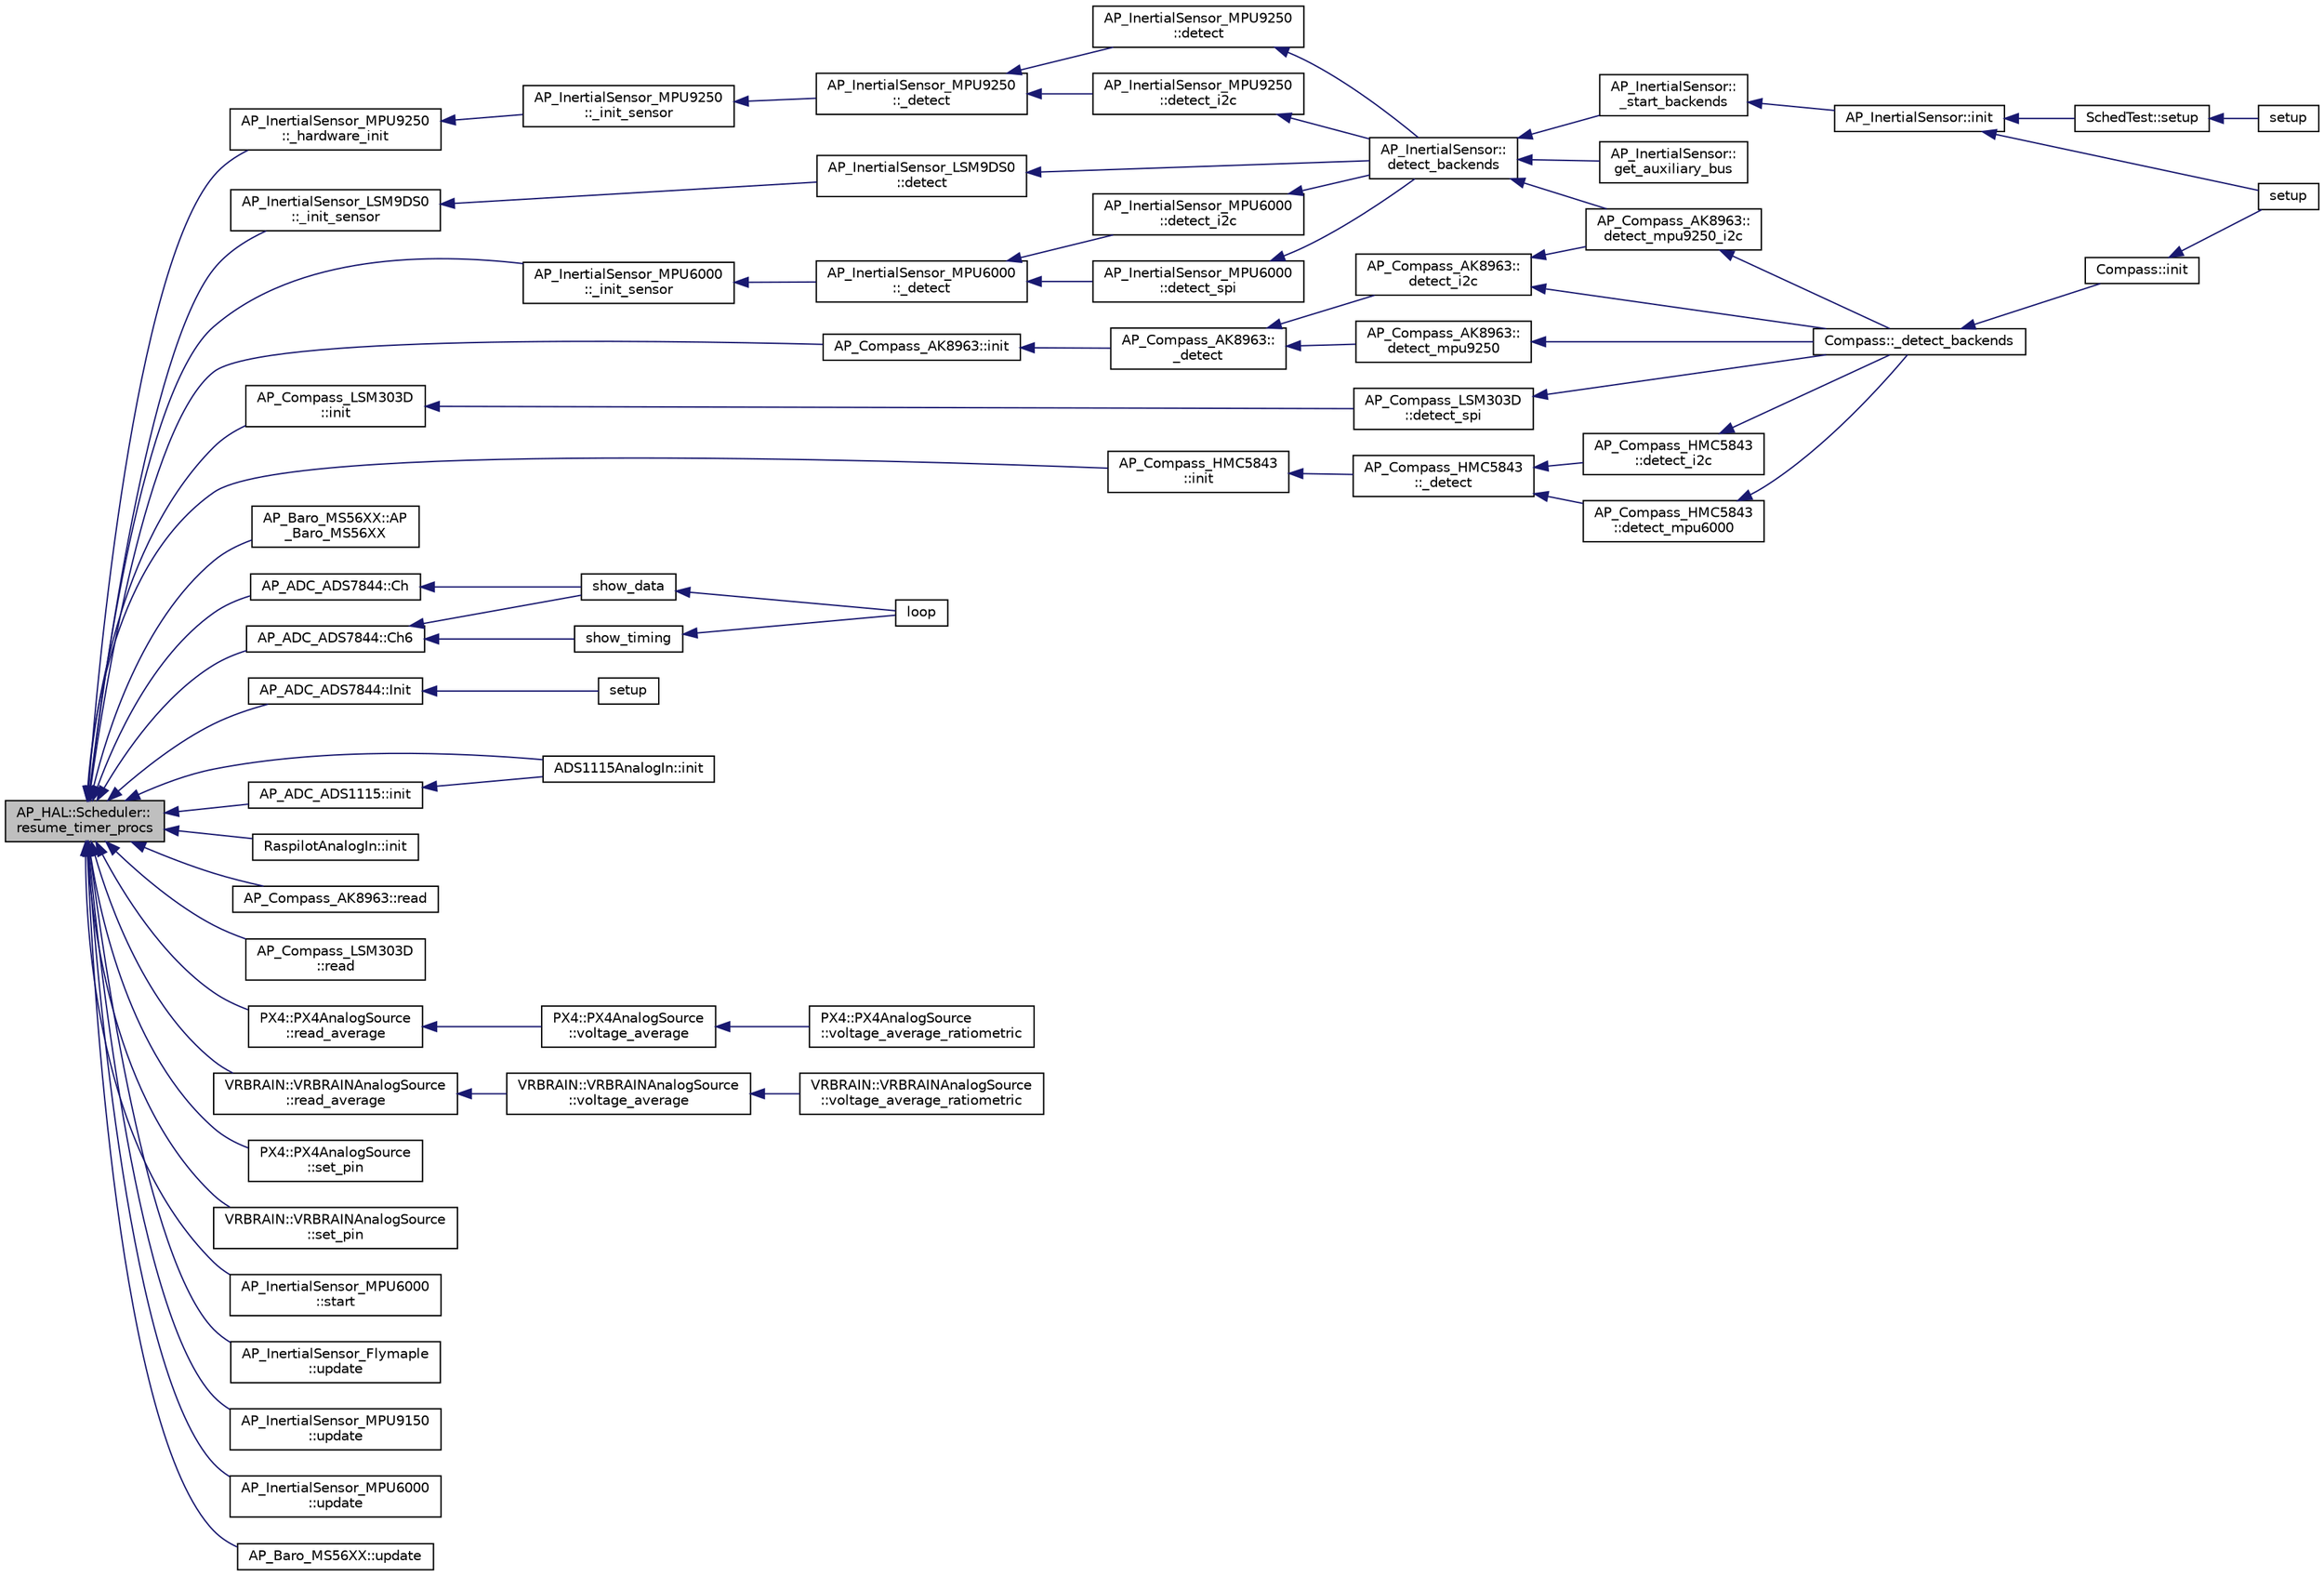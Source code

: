 digraph "AP_HAL::Scheduler::resume_timer_procs"
{
 // INTERACTIVE_SVG=YES
  edge [fontname="Helvetica",fontsize="10",labelfontname="Helvetica",labelfontsize="10"];
  node [fontname="Helvetica",fontsize="10",shape=record];
  rankdir="LR";
  Node1 [label="AP_HAL::Scheduler::\lresume_timer_procs",height=0.2,width=0.4,color="black", fillcolor="grey75", style="filled", fontcolor="black"];
  Node1 -> Node2 [dir="back",color="midnightblue",fontsize="10",style="solid",fontname="Helvetica"];
  Node2 [label="AP_InertialSensor_MPU9250\l::_hardware_init",height=0.2,width=0.4,color="black", fillcolor="white", style="filled",URL="$classAP__InertialSensor__MPU9250.html#a7915f9935d7e94cc17611d0a2927a1c9"];
  Node2 -> Node3 [dir="back",color="midnightblue",fontsize="10",style="solid",fontname="Helvetica"];
  Node3 [label="AP_InertialSensor_MPU9250\l::_init_sensor",height=0.2,width=0.4,color="black", fillcolor="white", style="filled",URL="$classAP__InertialSensor__MPU9250.html#a8eaf550b652bbf44d3c113807c3a7b27"];
  Node3 -> Node4 [dir="back",color="midnightblue",fontsize="10",style="solid",fontname="Helvetica"];
  Node4 [label="AP_InertialSensor_MPU9250\l::_detect",height=0.2,width=0.4,color="black", fillcolor="white", style="filled",URL="$classAP__InertialSensor__MPU9250.html#aa21bf1c9641b52b380aa5446d9c22729"];
  Node4 -> Node5 [dir="back",color="midnightblue",fontsize="10",style="solid",fontname="Helvetica"];
  Node5 [label="AP_InertialSensor_MPU9250\l::detect",height=0.2,width=0.4,color="black", fillcolor="white", style="filled",URL="$classAP__InertialSensor__MPU9250.html#ad855b503292ccf6630c5df05ac5893bc"];
  Node5 -> Node6 [dir="back",color="midnightblue",fontsize="10",style="solid",fontname="Helvetica"];
  Node6 [label="AP_InertialSensor::\ldetect_backends",height=0.2,width=0.4,color="black", fillcolor="white", style="filled",URL="$classAP__InertialSensor.html#a8967734e82a4f472c6d8ddd8db656804"];
  Node6 -> Node7 [dir="back",color="midnightblue",fontsize="10",style="solid",fontname="Helvetica"];
  Node7 [label="AP_InertialSensor::\l_start_backends",height=0.2,width=0.4,color="black", fillcolor="white", style="filled",URL="$classAP__InertialSensor.html#a9949b7e301b0d7a5f3e59385d2e8d97a"];
  Node7 -> Node8 [dir="back",color="midnightblue",fontsize="10",style="solid",fontname="Helvetica"];
  Node8 [label="AP_InertialSensor::init",height=0.2,width=0.4,color="black", fillcolor="white", style="filled",URL="$classAP__InertialSensor.html#ab1cdd1c7cc2a0a2631e5deadfc960e80"];
  Node8 -> Node9 [dir="back",color="midnightblue",fontsize="10",style="solid",fontname="Helvetica"];
  Node9 [label="SchedTest::setup",height=0.2,width=0.4,color="black", fillcolor="white", style="filled",URL="$classSchedTest.html#ae9afb73f76391e34d47286a516fe5292"];
  Node9 -> Node10 [dir="back",color="midnightblue",fontsize="10",style="solid",fontname="Helvetica"];
  Node10 [label="setup",height=0.2,width=0.4,color="black", fillcolor="white", style="filled",URL="$Scheduler__test_8cpp.html#a7dfd9b79bc5a37d7df40207afbc5431f"];
  Node8 -> Node11 [dir="back",color="midnightblue",fontsize="10",style="solid",fontname="Helvetica"];
  Node11 [label="setup",height=0.2,width=0.4,color="black", fillcolor="white", style="filled",URL="$AHRS__Test_8cpp.html#a7dfd9b79bc5a37d7df40207afbc5431f"];
  Node6 -> Node12 [dir="back",color="midnightblue",fontsize="10",style="solid",fontname="Helvetica"];
  Node12 [label="AP_Compass_AK8963::\ldetect_mpu9250_i2c",height=0.2,width=0.4,color="black", fillcolor="white", style="filled",URL="$classAP__Compass__AK8963.html#a0d77d55639011a39fa39a3fbfb11b9be"];
  Node12 -> Node13 [dir="back",color="midnightblue",fontsize="10",style="solid",fontname="Helvetica"];
  Node13 [label="Compass::_detect_backends",height=0.2,width=0.4,color="black", fillcolor="white", style="filled",URL="$classCompass.html#a1c48170d8c8966b22fb150b1634443ec"];
  Node13 -> Node14 [dir="back",color="midnightblue",fontsize="10",style="solid",fontname="Helvetica"];
  Node14 [label="Compass::init",height=0.2,width=0.4,color="black", fillcolor="white", style="filled",URL="$classCompass.html#a190aefc281aba88c7b16e4fc58035c5e"];
  Node14 -> Node11 [dir="back",color="midnightblue",fontsize="10",style="solid",fontname="Helvetica"];
  Node6 -> Node15 [dir="back",color="midnightblue",fontsize="10",style="solid",fontname="Helvetica"];
  Node15 [label="AP_InertialSensor::\lget_auxiliary_bus",height=0.2,width=0.4,color="black", fillcolor="white", style="filled",URL="$classAP__InertialSensor.html#ad649def5689aecaebca16cf910d77fd8"];
  Node4 -> Node16 [dir="back",color="midnightblue",fontsize="10",style="solid",fontname="Helvetica"];
  Node16 [label="AP_InertialSensor_MPU9250\l::detect_i2c",height=0.2,width=0.4,color="black", fillcolor="white", style="filled",URL="$classAP__InertialSensor__MPU9250.html#ad5d530a2bb50d34a7476898369c239d5"];
  Node16 -> Node6 [dir="back",color="midnightblue",fontsize="10",style="solid",fontname="Helvetica"];
  Node1 -> Node17 [dir="back",color="midnightblue",fontsize="10",style="solid",fontname="Helvetica"];
  Node17 [label="AP_InertialSensor_LSM9DS0\l::_init_sensor",height=0.2,width=0.4,color="black", fillcolor="white", style="filled",URL="$classAP__InertialSensor__LSM9DS0.html#a62227996a40da07a9733ace45b6b0c71"];
  Node17 -> Node18 [dir="back",color="midnightblue",fontsize="10",style="solid",fontname="Helvetica"];
  Node18 [label="AP_InertialSensor_LSM9DS0\l::detect",height=0.2,width=0.4,color="black", fillcolor="white", style="filled",URL="$classAP__InertialSensor__LSM9DS0.html#a7230ea583e99a0fb4ae49a2205ea67e8"];
  Node18 -> Node6 [dir="back",color="midnightblue",fontsize="10",style="solid",fontname="Helvetica"];
  Node1 -> Node19 [dir="back",color="midnightblue",fontsize="10",style="solid",fontname="Helvetica"];
  Node19 [label="AP_InertialSensor_MPU6000\l::_init_sensor",height=0.2,width=0.4,color="black", fillcolor="white", style="filled",URL="$classAP__InertialSensor__MPU6000.html#a50be758eef3a4d1538323bab21349d2c"];
  Node19 -> Node20 [dir="back",color="midnightblue",fontsize="10",style="solid",fontname="Helvetica"];
  Node20 [label="AP_InertialSensor_MPU6000\l::_detect",height=0.2,width=0.4,color="black", fillcolor="white", style="filled",URL="$classAP__InertialSensor__MPU6000.html#a9dd2ad096a05bf6c0a616ad8d75c0853"];
  Node20 -> Node21 [dir="back",color="midnightblue",fontsize="10",style="solid",fontname="Helvetica"];
  Node21 [label="AP_InertialSensor_MPU6000\l::detect_i2c",height=0.2,width=0.4,color="black", fillcolor="white", style="filled",URL="$classAP__InertialSensor__MPU6000.html#a1f124c85e350b17ad5313643eb0ecc98"];
  Node21 -> Node6 [dir="back",color="midnightblue",fontsize="10",style="solid",fontname="Helvetica"];
  Node20 -> Node22 [dir="back",color="midnightblue",fontsize="10",style="solid",fontname="Helvetica"];
  Node22 [label="AP_InertialSensor_MPU6000\l::detect_spi",height=0.2,width=0.4,color="black", fillcolor="white", style="filled",URL="$classAP__InertialSensor__MPU6000.html#ace4117460d79d69bcf4125dfbd38a22d"];
  Node22 -> Node6 [dir="back",color="midnightblue",fontsize="10",style="solid",fontname="Helvetica"];
  Node1 -> Node23 [dir="back",color="midnightblue",fontsize="10",style="solid",fontname="Helvetica"];
  Node23 [label="AP_Baro_MS56XX::AP\l_Baro_MS56XX",height=0.2,width=0.4,color="black", fillcolor="white", style="filled",URL="$classAP__Baro__MS56XX.html#af56400c21e9cfbadf82c495a7da0aab3"];
  Node1 -> Node24 [dir="back",color="midnightblue",fontsize="10",style="solid",fontname="Helvetica"];
  Node24 [label="AP_ADC_ADS7844::Ch",height=0.2,width=0.4,color="black", fillcolor="white", style="filled",URL="$classAP__ADC__ADS7844.html#aa1046188d296d89daf7f67253f1b1d5c"];
  Node24 -> Node25 [dir="back",color="midnightblue",fontsize="10",style="solid",fontname="Helvetica"];
  Node25 [label="show_data",height=0.2,width=0.4,color="black", fillcolor="white", style="filled",URL="$AP__ADC__test_8cpp.html#a73638d4c6b6727029345856e93e2ff3e"];
  Node25 -> Node26 [dir="back",color="midnightblue",fontsize="10",style="solid",fontname="Helvetica"];
  Node26 [label="loop",height=0.2,width=0.4,color="black", fillcolor="white", style="filled",URL="$AP__ADC__test_8cpp.html#afe461d27b9c48d5921c00d521181f12f"];
  Node1 -> Node27 [dir="back",color="midnightblue",fontsize="10",style="solid",fontname="Helvetica"];
  Node27 [label="AP_ADC_ADS7844::Ch6",height=0.2,width=0.4,color="black", fillcolor="white", style="filled",URL="$classAP__ADC__ADS7844.html#ae2cf439805b5baf5e2fe8c1f5c2cdb2e"];
  Node27 -> Node25 [dir="back",color="midnightblue",fontsize="10",style="solid",fontname="Helvetica"];
  Node27 -> Node28 [dir="back",color="midnightblue",fontsize="10",style="solid",fontname="Helvetica"];
  Node28 [label="show_timing",height=0.2,width=0.4,color="black", fillcolor="white", style="filled",URL="$AP__ADC__test_8cpp.html#ab7608ee8404f6bcef359aa32473829d8"];
  Node28 -> Node26 [dir="back",color="midnightblue",fontsize="10",style="solid",fontname="Helvetica"];
  Node1 -> Node29 [dir="back",color="midnightblue",fontsize="10",style="solid",fontname="Helvetica"];
  Node29 [label="AP_ADC_ADS7844::Init",height=0.2,width=0.4,color="black", fillcolor="white", style="filled",URL="$classAP__ADC__ADS7844.html#a15f6735b9bbe6c15a097bbb45bb024ad"];
  Node29 -> Node30 [dir="back",color="midnightblue",fontsize="10",style="solid",fontname="Helvetica"];
  Node30 [label="setup",height=0.2,width=0.4,color="black", fillcolor="white", style="filled",URL="$AP__ADC__test_8cpp.html#a4fc01d736fe50cf5b977f755b675f11d"];
  Node1 -> Node31 [dir="back",color="midnightblue",fontsize="10",style="solid",fontname="Helvetica"];
  Node31 [label="AP_ADC_ADS1115::init",height=0.2,width=0.4,color="black", fillcolor="white", style="filled",URL="$classAP__ADC__ADS1115.html#ab9dda3a5715a514b78effc0164e6a1c9"];
  Node31 -> Node32 [dir="back",color="midnightblue",fontsize="10",style="solid",fontname="Helvetica"];
  Node32 [label="ADS1115AnalogIn::init",height=0.2,width=0.4,color="black", fillcolor="white", style="filled",URL="$classADS1115AnalogIn.html#a097f6749a1cd350eb97c3e52601edf02"];
  Node1 -> Node32 [dir="back",color="midnightblue",fontsize="10",style="solid",fontname="Helvetica"];
  Node1 -> Node33 [dir="back",color="midnightblue",fontsize="10",style="solid",fontname="Helvetica"];
  Node33 [label="RaspilotAnalogIn::init",height=0.2,width=0.4,color="black", fillcolor="white", style="filled",URL="$classRaspilotAnalogIn.html#a23676f07a43b6862908a2aabb6b3c908"];
  Node1 -> Node34 [dir="back",color="midnightblue",fontsize="10",style="solid",fontname="Helvetica"];
  Node34 [label="AP_Compass_LSM303D\l::init",height=0.2,width=0.4,color="black", fillcolor="white", style="filled",URL="$classAP__Compass__LSM303D.html#a322cf9c59129cd558a3276f9a2ab1a67"];
  Node34 -> Node35 [dir="back",color="midnightblue",fontsize="10",style="solid",fontname="Helvetica"];
  Node35 [label="AP_Compass_LSM303D\l::detect_spi",height=0.2,width=0.4,color="black", fillcolor="white", style="filled",URL="$classAP__Compass__LSM303D.html#a80232bbbe6f26dc396ba82bd097ce682"];
  Node35 -> Node13 [dir="back",color="midnightblue",fontsize="10",style="solid",fontname="Helvetica"];
  Node1 -> Node36 [dir="back",color="midnightblue",fontsize="10",style="solid",fontname="Helvetica"];
  Node36 [label="AP_Compass_AK8963::init",height=0.2,width=0.4,color="black", fillcolor="white", style="filled",URL="$classAP__Compass__AK8963.html#acdbf7f9d95111c8c6cf571da0b066bdd"];
  Node36 -> Node37 [dir="back",color="midnightblue",fontsize="10",style="solid",fontname="Helvetica"];
  Node37 [label="AP_Compass_AK8963::\l_detect",height=0.2,width=0.4,color="black", fillcolor="white", style="filled",URL="$classAP__Compass__AK8963.html#aa40e71a12f704321304749a0e60b063d"];
  Node37 -> Node38 [dir="back",color="midnightblue",fontsize="10",style="solid",fontname="Helvetica"];
  Node38 [label="AP_Compass_AK8963::\ldetect_i2c",height=0.2,width=0.4,color="black", fillcolor="white", style="filled",URL="$classAP__Compass__AK8963.html#adada02010081777d9b3da76b9ca5ec82"];
  Node38 -> Node13 [dir="back",color="midnightblue",fontsize="10",style="solid",fontname="Helvetica"];
  Node38 -> Node12 [dir="back",color="midnightblue",fontsize="10",style="solid",fontname="Helvetica"];
  Node37 -> Node39 [dir="back",color="midnightblue",fontsize="10",style="solid",fontname="Helvetica"];
  Node39 [label="AP_Compass_AK8963::\ldetect_mpu9250",height=0.2,width=0.4,color="black", fillcolor="white", style="filled",URL="$classAP__Compass__AK8963.html#a878054ffb8a480d673c5945070a3399d"];
  Node39 -> Node13 [dir="back",color="midnightblue",fontsize="10",style="solid",fontname="Helvetica"];
  Node1 -> Node40 [dir="back",color="midnightblue",fontsize="10",style="solid",fontname="Helvetica"];
  Node40 [label="AP_Compass_HMC5843\l::init",height=0.2,width=0.4,color="black", fillcolor="white", style="filled",URL="$classAP__Compass__HMC5843.html#ae8fe5f87eb75452d7cfd4293a9bbfc7e"];
  Node40 -> Node41 [dir="back",color="midnightblue",fontsize="10",style="solid",fontname="Helvetica"];
  Node41 [label="AP_Compass_HMC5843\l::_detect",height=0.2,width=0.4,color="black", fillcolor="white", style="filled",URL="$classAP__Compass__HMC5843.html#a6cde73dacd04d683c7d322092bc8e0d2"];
  Node41 -> Node42 [dir="back",color="midnightblue",fontsize="10",style="solid",fontname="Helvetica"];
  Node42 [label="AP_Compass_HMC5843\l::detect_i2c",height=0.2,width=0.4,color="black", fillcolor="white", style="filled",URL="$classAP__Compass__HMC5843.html#af8b259ced00dad7c679fc23c4df82e55"];
  Node42 -> Node13 [dir="back",color="midnightblue",fontsize="10",style="solid",fontname="Helvetica"];
  Node41 -> Node43 [dir="back",color="midnightblue",fontsize="10",style="solid",fontname="Helvetica"];
  Node43 [label="AP_Compass_HMC5843\l::detect_mpu6000",height=0.2,width=0.4,color="black", fillcolor="white", style="filled",URL="$classAP__Compass__HMC5843.html#a2d2ef5ae1ad3257d2e44ffb6eeb1b866"];
  Node43 -> Node13 [dir="back",color="midnightblue",fontsize="10",style="solid",fontname="Helvetica"];
  Node1 -> Node44 [dir="back",color="midnightblue",fontsize="10",style="solid",fontname="Helvetica"];
  Node44 [label="AP_Compass_AK8963::read",height=0.2,width=0.4,color="black", fillcolor="white", style="filled",URL="$classAP__Compass__AK8963.html#ac4caa27d1b730a9af2fca4300ad76535"];
  Node1 -> Node45 [dir="back",color="midnightblue",fontsize="10",style="solid",fontname="Helvetica"];
  Node45 [label="AP_Compass_LSM303D\l::read",height=0.2,width=0.4,color="black", fillcolor="white", style="filled",URL="$classAP__Compass__LSM303D.html#af92b11372e59e10cecfdf78162253b03"];
  Node1 -> Node46 [dir="back",color="midnightblue",fontsize="10",style="solid",fontname="Helvetica"];
  Node46 [label="PX4::PX4AnalogSource\l::read_average",height=0.2,width=0.4,color="black", fillcolor="white", style="filled",URL="$classPX4_1_1PX4AnalogSource.html#a70fb63a3bf1c7a5613ce9cd78453aadc"];
  Node46 -> Node47 [dir="back",color="midnightblue",fontsize="10",style="solid",fontname="Helvetica"];
  Node47 [label="PX4::PX4AnalogSource\l::voltage_average",height=0.2,width=0.4,color="black", fillcolor="white", style="filled",URL="$classPX4_1_1PX4AnalogSource.html#a254619275d9239396e49c858414a7c25"];
  Node47 -> Node48 [dir="back",color="midnightblue",fontsize="10",style="solid",fontname="Helvetica"];
  Node48 [label="PX4::PX4AnalogSource\l::voltage_average_ratiometric",height=0.2,width=0.4,color="black", fillcolor="white", style="filled",URL="$classPX4_1_1PX4AnalogSource.html#a4a045494b02f13d840c7e8830f6d4e9e"];
  Node1 -> Node49 [dir="back",color="midnightblue",fontsize="10",style="solid",fontname="Helvetica"];
  Node49 [label="VRBRAIN::VRBRAINAnalogSource\l::read_average",height=0.2,width=0.4,color="black", fillcolor="white", style="filled",URL="$classVRBRAIN_1_1VRBRAINAnalogSource.html#a97755c565c9b2cf9016da767d732590e"];
  Node49 -> Node50 [dir="back",color="midnightblue",fontsize="10",style="solid",fontname="Helvetica"];
  Node50 [label="VRBRAIN::VRBRAINAnalogSource\l::voltage_average",height=0.2,width=0.4,color="black", fillcolor="white", style="filled",URL="$classVRBRAIN_1_1VRBRAINAnalogSource.html#adebcdf5de43a73f3ebdd8f1a6f2e9b5b"];
  Node50 -> Node51 [dir="back",color="midnightblue",fontsize="10",style="solid",fontname="Helvetica"];
  Node51 [label="VRBRAIN::VRBRAINAnalogSource\l::voltage_average_ratiometric",height=0.2,width=0.4,color="black", fillcolor="white", style="filled",URL="$classVRBRAIN_1_1VRBRAINAnalogSource.html#a8a4e25afd0b30c9810b1a505a402c8f0"];
  Node1 -> Node52 [dir="back",color="midnightblue",fontsize="10",style="solid",fontname="Helvetica"];
  Node52 [label="PX4::PX4AnalogSource\l::set_pin",height=0.2,width=0.4,color="black", fillcolor="white", style="filled",URL="$classPX4_1_1PX4AnalogSource.html#a9664889e0a5f407152d44da27471e8b0"];
  Node1 -> Node53 [dir="back",color="midnightblue",fontsize="10",style="solid",fontname="Helvetica"];
  Node53 [label="VRBRAIN::VRBRAINAnalogSource\l::set_pin",height=0.2,width=0.4,color="black", fillcolor="white", style="filled",URL="$classVRBRAIN_1_1VRBRAINAnalogSource.html#a2050a1c3972344da090578be53140076"];
  Node1 -> Node54 [dir="back",color="midnightblue",fontsize="10",style="solid",fontname="Helvetica"];
  Node54 [label="AP_InertialSensor_MPU6000\l::start",height=0.2,width=0.4,color="black", fillcolor="white", style="filled",URL="$classAP__InertialSensor__MPU6000.html#acb7932ff986a10057b3d2824185009d4"];
  Node1 -> Node55 [dir="back",color="midnightblue",fontsize="10",style="solid",fontname="Helvetica"];
  Node55 [label="AP_InertialSensor_Flymaple\l::update",height=0.2,width=0.4,color="black", fillcolor="white", style="filled",URL="$classAP__InertialSensor__Flymaple.html#a980c93918fa051ba687babfd0ed617f8"];
  Node1 -> Node56 [dir="back",color="midnightblue",fontsize="10",style="solid",fontname="Helvetica"];
  Node56 [label="AP_InertialSensor_MPU9150\l::update",height=0.2,width=0.4,color="black", fillcolor="white", style="filled",URL="$classAP__InertialSensor__MPU9150.html#a30e80692dbda9ab89f47e53f185a6604"];
  Node1 -> Node57 [dir="back",color="midnightblue",fontsize="10",style="solid",fontname="Helvetica"];
  Node57 [label="AP_InertialSensor_MPU6000\l::update",height=0.2,width=0.4,color="black", fillcolor="white", style="filled",URL="$classAP__InertialSensor__MPU6000.html#a8c628f9e98b7ebd116337e3f21418e0a"];
  Node1 -> Node58 [dir="back",color="midnightblue",fontsize="10",style="solid",fontname="Helvetica"];
  Node58 [label="AP_Baro_MS56XX::update",height=0.2,width=0.4,color="black", fillcolor="white", style="filled",URL="$classAP__Baro__MS56XX.html#a4889a37ba66d884332e79a010c4ea5fc"];
}
